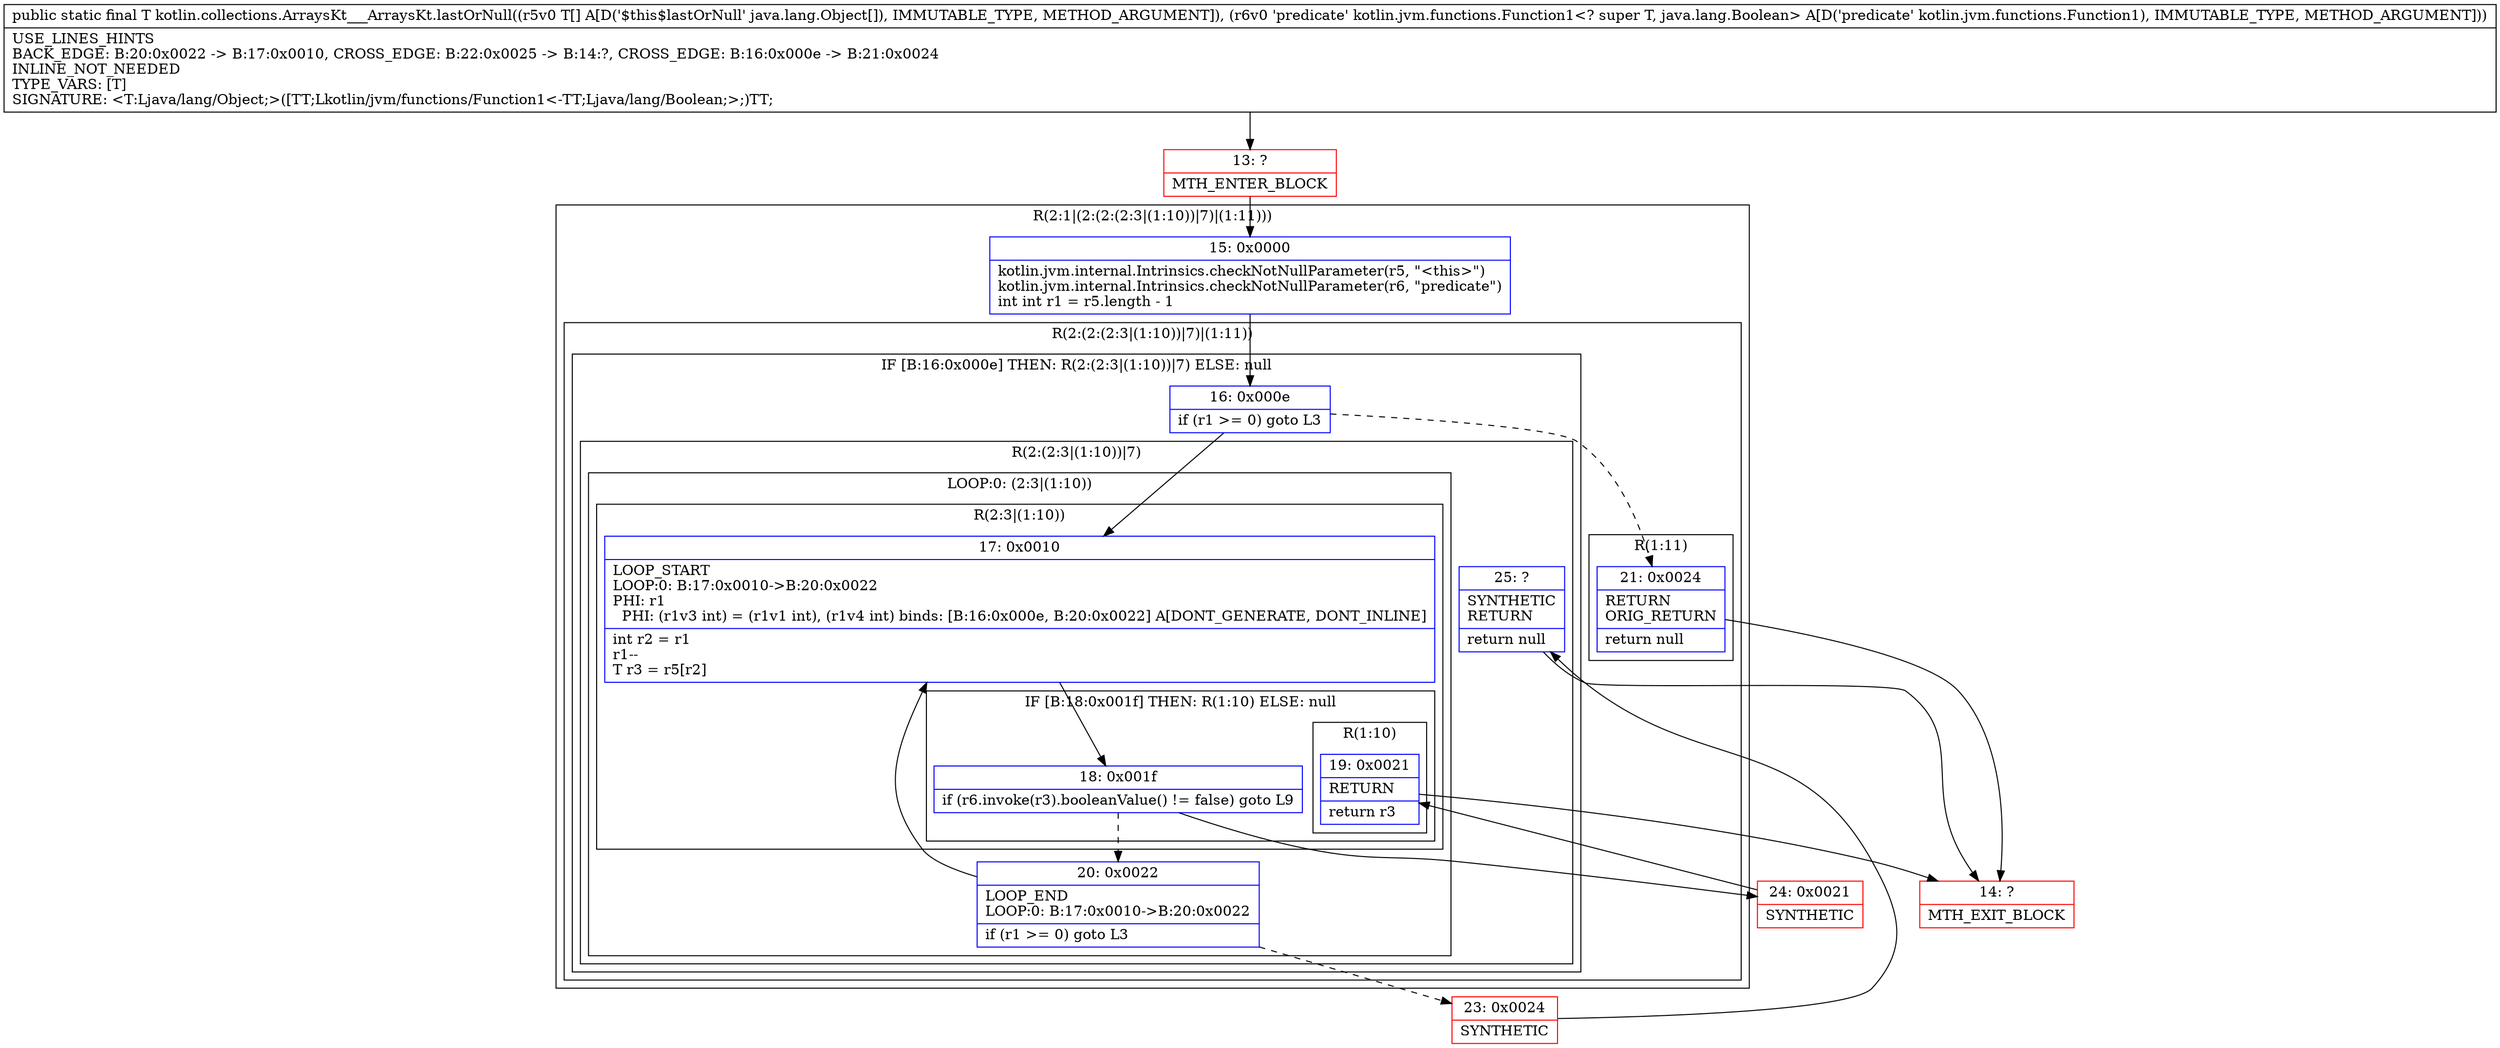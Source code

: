digraph "CFG forkotlin.collections.ArraysKt___ArraysKt.lastOrNull([Ljava\/lang\/Object;Lkotlin\/jvm\/functions\/Function1;)Ljava\/lang\/Object;" {
subgraph cluster_Region_257804061 {
label = "R(2:1|(2:(2:(2:3|(1:10))|7)|(1:11)))";
node [shape=record,color=blue];
Node_15 [shape=record,label="{15\:\ 0x0000|kotlin.jvm.internal.Intrinsics.checkNotNullParameter(r5, \"\<this\>\")\lkotlin.jvm.internal.Intrinsics.checkNotNullParameter(r6, \"predicate\")\lint int r1 = r5.length \- 1\l}"];
subgraph cluster_Region_1128875817 {
label = "R(2:(2:(2:3|(1:10))|7)|(1:11))";
node [shape=record,color=blue];
subgraph cluster_IfRegion_1433314666 {
label = "IF [B:16:0x000e] THEN: R(2:(2:3|(1:10))|7) ELSE: null";
node [shape=record,color=blue];
Node_16 [shape=record,label="{16\:\ 0x000e|if (r1 \>= 0) goto L3\l}"];
subgraph cluster_Region_145155885 {
label = "R(2:(2:3|(1:10))|7)";
node [shape=record,color=blue];
subgraph cluster_LoopRegion_216706111 {
label = "LOOP:0: (2:3|(1:10))";
node [shape=record,color=blue];
Node_20 [shape=record,label="{20\:\ 0x0022|LOOP_END\lLOOP:0: B:17:0x0010\-\>B:20:0x0022\l|if (r1 \>= 0) goto L3\l}"];
subgraph cluster_Region_1935827074 {
label = "R(2:3|(1:10))";
node [shape=record,color=blue];
Node_17 [shape=record,label="{17\:\ 0x0010|LOOP_START\lLOOP:0: B:17:0x0010\-\>B:20:0x0022\lPHI: r1 \l  PHI: (r1v3 int) = (r1v1 int), (r1v4 int) binds: [B:16:0x000e, B:20:0x0022] A[DONT_GENERATE, DONT_INLINE]\l|int r2 = r1\lr1\-\-\lT r3 = r5[r2]\l}"];
subgraph cluster_IfRegion_1835988880 {
label = "IF [B:18:0x001f] THEN: R(1:10) ELSE: null";
node [shape=record,color=blue];
Node_18 [shape=record,label="{18\:\ 0x001f|if (r6.invoke(r3).booleanValue() != false) goto L9\l}"];
subgraph cluster_Region_233368783 {
label = "R(1:10)";
node [shape=record,color=blue];
Node_19 [shape=record,label="{19\:\ 0x0021|RETURN\l|return r3\l}"];
}
}
}
}
Node_25 [shape=record,label="{25\:\ ?|SYNTHETIC\lRETURN\l|return null\l}"];
}
}
subgraph cluster_Region_1623256458 {
label = "R(1:11)";
node [shape=record,color=blue];
Node_21 [shape=record,label="{21\:\ 0x0024|RETURN\lORIG_RETURN\l|return null\l}"];
}
}
}
Node_13 [shape=record,color=red,label="{13\:\ ?|MTH_ENTER_BLOCK\l}"];
Node_23 [shape=record,color=red,label="{23\:\ 0x0024|SYNTHETIC\l}"];
Node_14 [shape=record,color=red,label="{14\:\ ?|MTH_EXIT_BLOCK\l}"];
Node_24 [shape=record,color=red,label="{24\:\ 0x0021|SYNTHETIC\l}"];
MethodNode[shape=record,label="{public static final T kotlin.collections.ArraysKt___ArraysKt.lastOrNull((r5v0 T[] A[D('$this$lastOrNull' java.lang.Object[]), IMMUTABLE_TYPE, METHOD_ARGUMENT]), (r6v0 'predicate' kotlin.jvm.functions.Function1\<? super T, java.lang.Boolean\> A[D('predicate' kotlin.jvm.functions.Function1), IMMUTABLE_TYPE, METHOD_ARGUMENT]))  | USE_LINES_HINTS\lBACK_EDGE: B:20:0x0022 \-\> B:17:0x0010, CROSS_EDGE: B:22:0x0025 \-\> B:14:?, CROSS_EDGE: B:16:0x000e \-\> B:21:0x0024\lINLINE_NOT_NEEDED\lTYPE_VARS: [T]\lSIGNATURE: \<T:Ljava\/lang\/Object;\>([TT;Lkotlin\/jvm\/functions\/Function1\<\-TT;Ljava\/lang\/Boolean;\>;)TT;\l}"];
MethodNode -> Node_13;Node_15 -> Node_16;
Node_16 -> Node_17;
Node_16 -> Node_21[style=dashed];
Node_20 -> Node_17;
Node_20 -> Node_23[style=dashed];
Node_17 -> Node_18;
Node_18 -> Node_20[style=dashed];
Node_18 -> Node_24;
Node_19 -> Node_14;
Node_25 -> Node_14;
Node_21 -> Node_14;
Node_13 -> Node_15;
Node_23 -> Node_25;
Node_24 -> Node_19;
}

